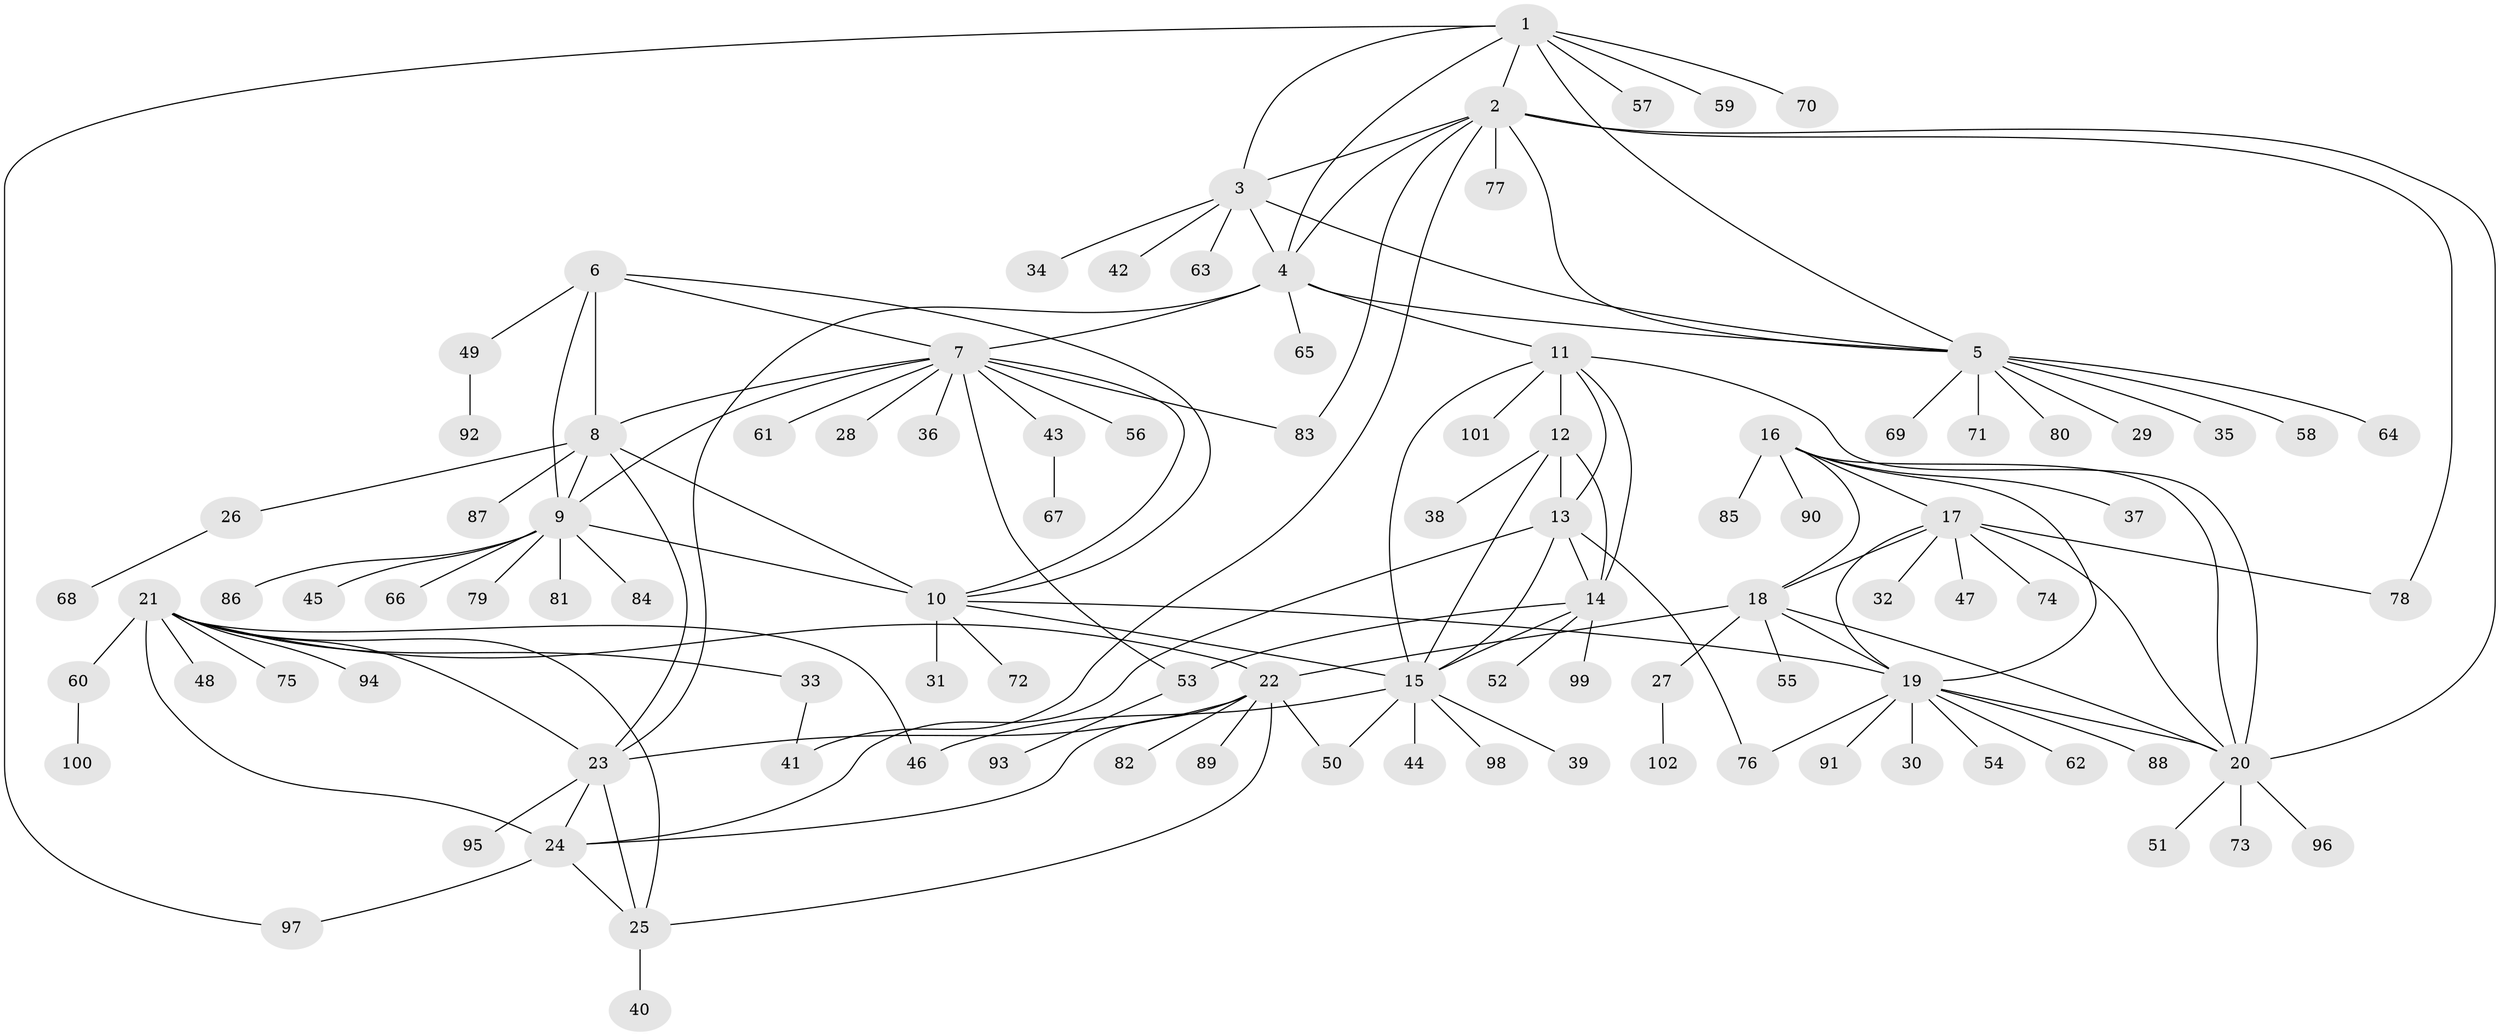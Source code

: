 // coarse degree distribution, {7: 0.058823529411764705, 1: 0.5294117647058824, 8: 0.058823529411764705, 6: 0.058823529411764705, 5: 0.09803921568627451, 2: 0.1568627450980392, 9: 0.0196078431372549, 4: 0.0196078431372549}
// Generated by graph-tools (version 1.1) at 2025/37/03/04/25 23:37:34]
// undirected, 102 vertices, 145 edges
graph export_dot {
  node [color=gray90,style=filled];
  1;
  2;
  3;
  4;
  5;
  6;
  7;
  8;
  9;
  10;
  11;
  12;
  13;
  14;
  15;
  16;
  17;
  18;
  19;
  20;
  21;
  22;
  23;
  24;
  25;
  26;
  27;
  28;
  29;
  30;
  31;
  32;
  33;
  34;
  35;
  36;
  37;
  38;
  39;
  40;
  41;
  42;
  43;
  44;
  45;
  46;
  47;
  48;
  49;
  50;
  51;
  52;
  53;
  54;
  55;
  56;
  57;
  58;
  59;
  60;
  61;
  62;
  63;
  64;
  65;
  66;
  67;
  68;
  69;
  70;
  71;
  72;
  73;
  74;
  75;
  76;
  77;
  78;
  79;
  80;
  81;
  82;
  83;
  84;
  85;
  86;
  87;
  88;
  89;
  90;
  91;
  92;
  93;
  94;
  95;
  96;
  97;
  98;
  99;
  100;
  101;
  102;
  1 -- 2;
  1 -- 3;
  1 -- 4;
  1 -- 5;
  1 -- 57;
  1 -- 59;
  1 -- 70;
  1 -- 97;
  2 -- 3;
  2 -- 4;
  2 -- 5;
  2 -- 20;
  2 -- 41;
  2 -- 77;
  2 -- 78;
  2 -- 83;
  3 -- 4;
  3 -- 5;
  3 -- 34;
  3 -- 42;
  3 -- 63;
  4 -- 5;
  4 -- 7;
  4 -- 11;
  4 -- 23;
  4 -- 65;
  5 -- 29;
  5 -- 35;
  5 -- 58;
  5 -- 64;
  5 -- 69;
  5 -- 71;
  5 -- 80;
  6 -- 7;
  6 -- 8;
  6 -- 9;
  6 -- 10;
  6 -- 49;
  7 -- 8;
  7 -- 9;
  7 -- 10;
  7 -- 28;
  7 -- 36;
  7 -- 43;
  7 -- 53;
  7 -- 56;
  7 -- 61;
  7 -- 83;
  8 -- 9;
  8 -- 10;
  8 -- 23;
  8 -- 26;
  8 -- 87;
  9 -- 10;
  9 -- 45;
  9 -- 66;
  9 -- 79;
  9 -- 81;
  9 -- 84;
  9 -- 86;
  10 -- 15;
  10 -- 19;
  10 -- 31;
  10 -- 72;
  11 -- 12;
  11 -- 13;
  11 -- 14;
  11 -- 15;
  11 -- 20;
  11 -- 101;
  12 -- 13;
  12 -- 14;
  12 -- 15;
  12 -- 38;
  13 -- 14;
  13 -- 15;
  13 -- 24;
  13 -- 76;
  14 -- 15;
  14 -- 52;
  14 -- 53;
  14 -- 99;
  15 -- 39;
  15 -- 44;
  15 -- 46;
  15 -- 50;
  15 -- 98;
  16 -- 17;
  16 -- 18;
  16 -- 19;
  16 -- 20;
  16 -- 37;
  16 -- 85;
  16 -- 90;
  17 -- 18;
  17 -- 19;
  17 -- 20;
  17 -- 32;
  17 -- 47;
  17 -- 74;
  17 -- 78;
  18 -- 19;
  18 -- 20;
  18 -- 22;
  18 -- 27;
  18 -- 55;
  19 -- 20;
  19 -- 30;
  19 -- 54;
  19 -- 62;
  19 -- 76;
  19 -- 88;
  19 -- 91;
  20 -- 51;
  20 -- 73;
  20 -- 96;
  21 -- 22;
  21 -- 23;
  21 -- 24;
  21 -- 25;
  21 -- 33;
  21 -- 46;
  21 -- 48;
  21 -- 60;
  21 -- 75;
  21 -- 94;
  22 -- 23;
  22 -- 24;
  22 -- 25;
  22 -- 50;
  22 -- 82;
  22 -- 89;
  23 -- 24;
  23 -- 25;
  23 -- 95;
  24 -- 25;
  24 -- 97;
  25 -- 40;
  26 -- 68;
  27 -- 102;
  33 -- 41;
  43 -- 67;
  49 -- 92;
  53 -- 93;
  60 -- 100;
}
